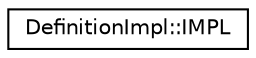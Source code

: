 digraph "Graphical Class Hierarchy"
{
 // LATEX_PDF_SIZE
  edge [fontname="Helvetica",fontsize="10",labelfontname="Helvetica",labelfontsize="10"];
  node [fontname="Helvetica",fontsize="10",shape=record];
  rankdir="LR";
  Node0 [label="DefinitionImpl::IMPL",height=0.2,width=0.4,color="black", fillcolor="white", style="filled",URL="$classDefinitionImpl_1_1IMPL.html",tooltip=" "];
}
